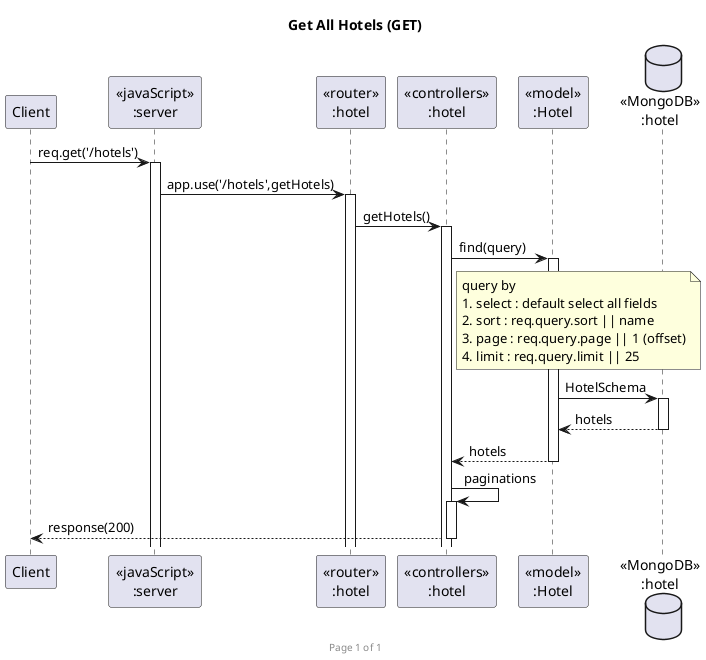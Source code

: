 @startuml Get All Hotels (GET)

footer Page %page% of %lastpage%
title "Get All Hotels (GET)"

participant "Client" as client
participant "<<javaScript>>\n:server" as server
participant "<<router>>\n:hotel" as HotelRouter
participant "<<controllers>>\n:hotel" as HotelController
participant "<<model>>\n:Hotel" as HotelModel
database "<<MongoDB>>\n:hotel" as HotelDatabase

client->server ++:req.get('/hotels')
server->HotelRouter ++:app.use('/hotels',getHotels)
HotelRouter -> HotelController ++:getHotels()
HotelController->HotelModel ++:find(query)
note right HotelController
query by
# select : default select all fields
# sort : req.query.sort || name
# page : req.query.page || 1 (offset)
# limit : req.query.limit || 25
end note
HotelModel ->HotelDatabase ++: HotelSchema
HotelDatabase --> HotelModel --: hotels
HotelController <-- HotelModel --:hotels
HotelController -> HotelController ++: paginations
HotelController-->client --:response(200)

@enduml
